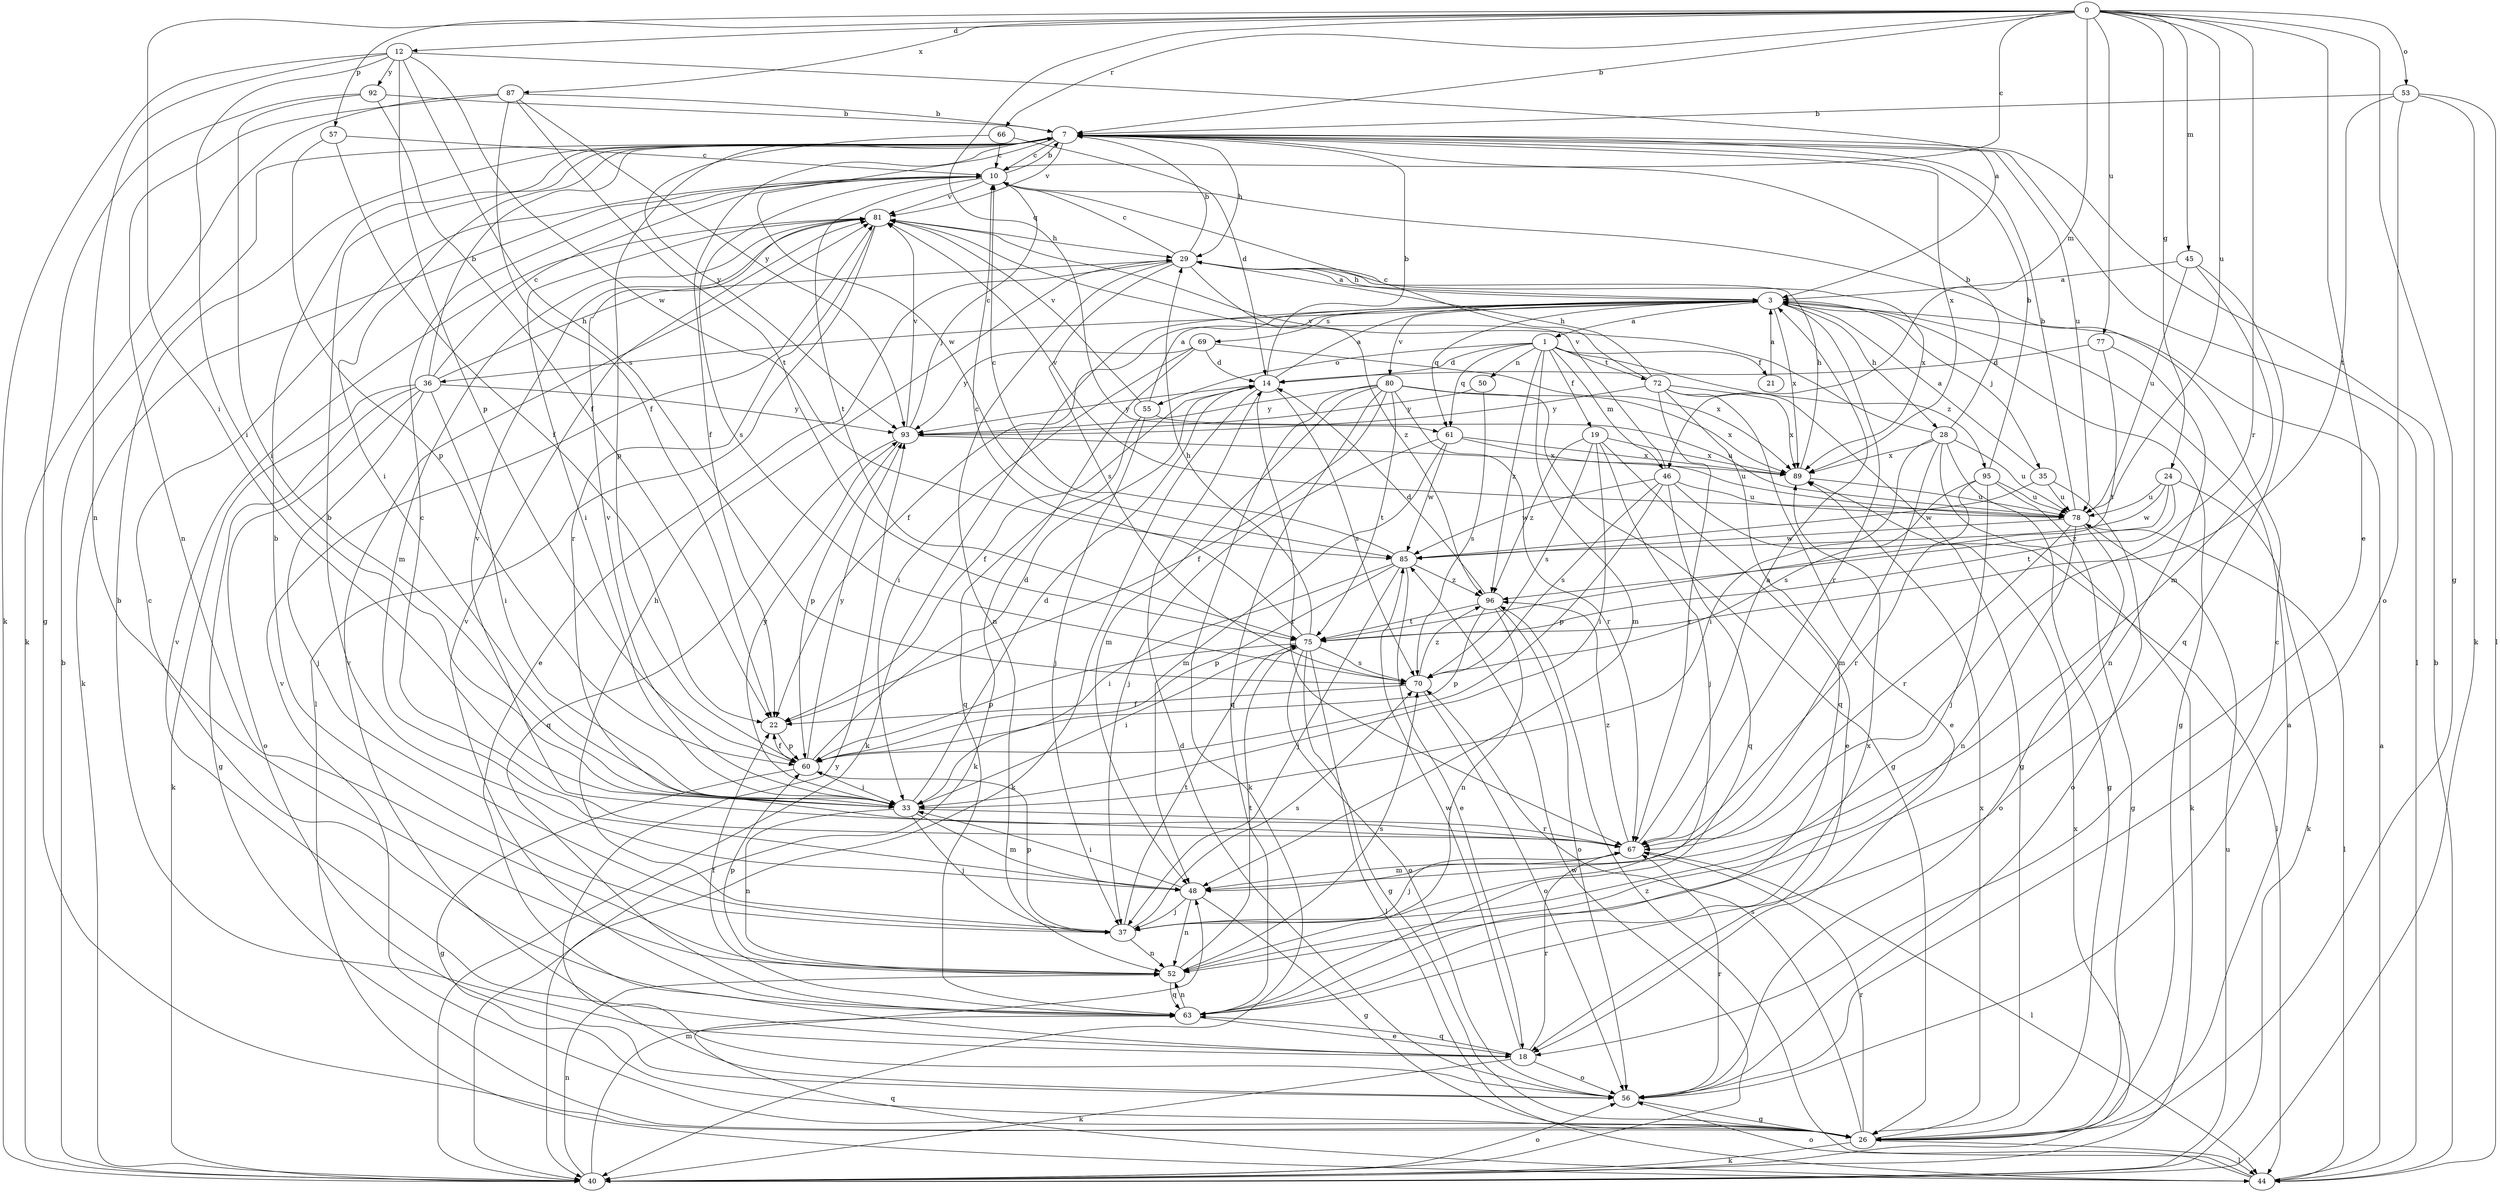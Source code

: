 strict digraph  {
0;
1;
3;
7;
10;
12;
14;
18;
19;
21;
22;
24;
26;
28;
29;
33;
35;
36;
37;
40;
44;
45;
46;
48;
50;
52;
53;
55;
56;
57;
60;
61;
63;
66;
67;
69;
70;
72;
75;
77;
78;
80;
81;
85;
87;
89;
92;
93;
95;
96;
0 -> 7  [label=b];
0 -> 10  [label=c];
0 -> 12  [label=d];
0 -> 18  [label=e];
0 -> 24  [label=g];
0 -> 26  [label=g];
0 -> 33  [label=i];
0 -> 45  [label=m];
0 -> 46  [label=m];
0 -> 53  [label=o];
0 -> 57  [label=p];
0 -> 61  [label=q];
0 -> 66  [label=r];
0 -> 67  [label=r];
0 -> 77  [label=u];
0 -> 78  [label=u];
0 -> 87  [label=x];
1 -> 14  [label=d];
1 -> 19  [label=f];
1 -> 21  [label=f];
1 -> 46  [label=m];
1 -> 48  [label=m];
1 -> 50  [label=n];
1 -> 55  [label=o];
1 -> 61  [label=q];
1 -> 72  [label=t];
1 -> 95  [label=z];
1 -> 96  [label=z];
3 -> 1  [label=a];
3 -> 22  [label=f];
3 -> 26  [label=g];
3 -> 28  [label=h];
3 -> 29  [label=h];
3 -> 35  [label=j];
3 -> 36  [label=j];
3 -> 40  [label=k];
3 -> 61  [label=q];
3 -> 67  [label=r];
3 -> 69  [label=s];
3 -> 80  [label=v];
3 -> 89  [label=x];
7 -> 10  [label=c];
7 -> 22  [label=f];
7 -> 29  [label=h];
7 -> 33  [label=i];
7 -> 44  [label=l];
7 -> 60  [label=p];
7 -> 78  [label=u];
7 -> 81  [label=v];
7 -> 85  [label=w];
7 -> 89  [label=x];
10 -> 7  [label=b];
10 -> 40  [label=k];
10 -> 70  [label=s];
10 -> 75  [label=t];
10 -> 81  [label=v];
12 -> 3  [label=a];
12 -> 33  [label=i];
12 -> 40  [label=k];
12 -> 52  [label=n];
12 -> 60  [label=p];
12 -> 70  [label=s];
12 -> 85  [label=w];
12 -> 92  [label=y];
14 -> 3  [label=a];
14 -> 7  [label=b];
14 -> 22  [label=f];
14 -> 40  [label=k];
14 -> 67  [label=r];
14 -> 70  [label=s];
14 -> 93  [label=y];
18 -> 7  [label=b];
18 -> 40  [label=k];
18 -> 56  [label=o];
18 -> 63  [label=q];
18 -> 67  [label=r];
18 -> 81  [label=v];
18 -> 85  [label=w];
19 -> 18  [label=e];
19 -> 33  [label=i];
19 -> 37  [label=j];
19 -> 70  [label=s];
19 -> 89  [label=x];
19 -> 96  [label=z];
21 -> 3  [label=a];
22 -> 60  [label=p];
24 -> 40  [label=k];
24 -> 75  [label=t];
24 -> 78  [label=u];
24 -> 85  [label=w];
24 -> 96  [label=z];
26 -> 3  [label=a];
26 -> 40  [label=k];
26 -> 44  [label=l];
26 -> 67  [label=r];
26 -> 70  [label=s];
26 -> 81  [label=v];
26 -> 89  [label=x];
28 -> 7  [label=b];
28 -> 26  [label=g];
28 -> 33  [label=i];
28 -> 40  [label=k];
28 -> 48  [label=m];
28 -> 78  [label=u];
28 -> 81  [label=v];
28 -> 89  [label=x];
29 -> 3  [label=a];
29 -> 7  [label=b];
29 -> 10  [label=c];
29 -> 18  [label=e];
29 -> 52  [label=n];
29 -> 70  [label=s];
29 -> 89  [label=x];
29 -> 96  [label=z];
33 -> 14  [label=d];
33 -> 37  [label=j];
33 -> 48  [label=m];
33 -> 52  [label=n];
33 -> 67  [label=r];
33 -> 81  [label=v];
33 -> 93  [label=y];
35 -> 3  [label=a];
35 -> 56  [label=o];
35 -> 78  [label=u];
35 -> 85  [label=w];
36 -> 7  [label=b];
36 -> 10  [label=c];
36 -> 26  [label=g];
36 -> 29  [label=h];
36 -> 33  [label=i];
36 -> 37  [label=j];
36 -> 40  [label=k];
36 -> 56  [label=o];
36 -> 93  [label=y];
37 -> 7  [label=b];
37 -> 29  [label=h];
37 -> 52  [label=n];
37 -> 60  [label=p];
37 -> 70  [label=s];
37 -> 75  [label=t];
40 -> 7  [label=b];
40 -> 48  [label=m];
40 -> 52  [label=n];
40 -> 56  [label=o];
40 -> 78  [label=u];
40 -> 85  [label=w];
40 -> 89  [label=x];
44 -> 3  [label=a];
44 -> 7  [label=b];
44 -> 56  [label=o];
44 -> 63  [label=q];
44 -> 96  [label=z];
45 -> 3  [label=a];
45 -> 48  [label=m];
45 -> 63  [label=q];
45 -> 78  [label=u];
46 -> 44  [label=l];
46 -> 60  [label=p];
46 -> 63  [label=q];
46 -> 70  [label=s];
46 -> 78  [label=u];
46 -> 81  [label=v];
46 -> 85  [label=w];
48 -> 7  [label=b];
48 -> 26  [label=g];
48 -> 33  [label=i];
48 -> 37  [label=j];
48 -> 52  [label=n];
50 -> 70  [label=s];
50 -> 93  [label=y];
52 -> 60  [label=p];
52 -> 63  [label=q];
52 -> 70  [label=s];
52 -> 75  [label=t];
53 -> 7  [label=b];
53 -> 40  [label=k];
53 -> 44  [label=l];
53 -> 56  [label=o];
53 -> 75  [label=t];
55 -> 3  [label=a];
55 -> 37  [label=j];
55 -> 63  [label=q];
55 -> 78  [label=u];
55 -> 81  [label=v];
56 -> 10  [label=c];
56 -> 14  [label=d];
56 -> 26  [label=g];
56 -> 67  [label=r];
56 -> 81  [label=v];
56 -> 93  [label=y];
57 -> 10  [label=c];
57 -> 22  [label=f];
57 -> 60  [label=p];
60 -> 14  [label=d];
60 -> 22  [label=f];
60 -> 26  [label=g];
60 -> 33  [label=i];
60 -> 93  [label=y];
61 -> 37  [label=j];
61 -> 48  [label=m];
61 -> 78  [label=u];
61 -> 85  [label=w];
61 -> 89  [label=x];
63 -> 10  [label=c];
63 -> 18  [label=e];
63 -> 22  [label=f];
63 -> 52  [label=n];
63 -> 81  [label=v];
63 -> 89  [label=x];
66 -> 10  [label=c];
66 -> 14  [label=d];
66 -> 93  [label=y];
67 -> 3  [label=a];
67 -> 10  [label=c];
67 -> 37  [label=j];
67 -> 44  [label=l];
67 -> 48  [label=m];
67 -> 81  [label=v];
67 -> 96  [label=z];
69 -> 14  [label=d];
69 -> 33  [label=i];
69 -> 40  [label=k];
69 -> 89  [label=x];
69 -> 93  [label=y];
70 -> 22  [label=f];
70 -> 56  [label=o];
70 -> 96  [label=z];
72 -> 10  [label=c];
72 -> 18  [label=e];
72 -> 26  [label=g];
72 -> 29  [label=h];
72 -> 63  [label=q];
72 -> 67  [label=r];
72 -> 89  [label=x];
72 -> 93  [label=y];
75 -> 10  [label=c];
75 -> 26  [label=g];
75 -> 29  [label=h];
75 -> 33  [label=i];
75 -> 44  [label=l];
75 -> 56  [label=o];
75 -> 60  [label=p];
75 -> 70  [label=s];
77 -> 14  [label=d];
77 -> 52  [label=n];
77 -> 75  [label=t];
78 -> 7  [label=b];
78 -> 44  [label=l];
78 -> 52  [label=n];
78 -> 56  [label=o];
78 -> 67  [label=r];
78 -> 81  [label=v];
78 -> 85  [label=w];
80 -> 22  [label=f];
80 -> 26  [label=g];
80 -> 40  [label=k];
80 -> 48  [label=m];
80 -> 63  [label=q];
80 -> 67  [label=r];
80 -> 75  [label=t];
80 -> 89  [label=x];
80 -> 93  [label=y];
81 -> 29  [label=h];
81 -> 33  [label=i];
81 -> 44  [label=l];
81 -> 48  [label=m];
81 -> 67  [label=r];
85 -> 10  [label=c];
85 -> 18  [label=e];
85 -> 33  [label=i];
85 -> 37  [label=j];
85 -> 60  [label=p];
85 -> 96  [label=z];
87 -> 7  [label=b];
87 -> 22  [label=f];
87 -> 40  [label=k];
87 -> 52  [label=n];
87 -> 75  [label=t];
87 -> 93  [label=y];
89 -> 29  [label=h];
89 -> 78  [label=u];
92 -> 7  [label=b];
92 -> 22  [label=f];
92 -> 26  [label=g];
92 -> 33  [label=i];
93 -> 10  [label=c];
93 -> 60  [label=p];
93 -> 63  [label=q];
93 -> 81  [label=v];
93 -> 89  [label=x];
95 -> 7  [label=b];
95 -> 26  [label=g];
95 -> 37  [label=j];
95 -> 67  [label=r];
95 -> 70  [label=s];
95 -> 78  [label=u];
96 -> 14  [label=d];
96 -> 52  [label=n];
96 -> 56  [label=o];
96 -> 60  [label=p];
96 -> 75  [label=t];
}
